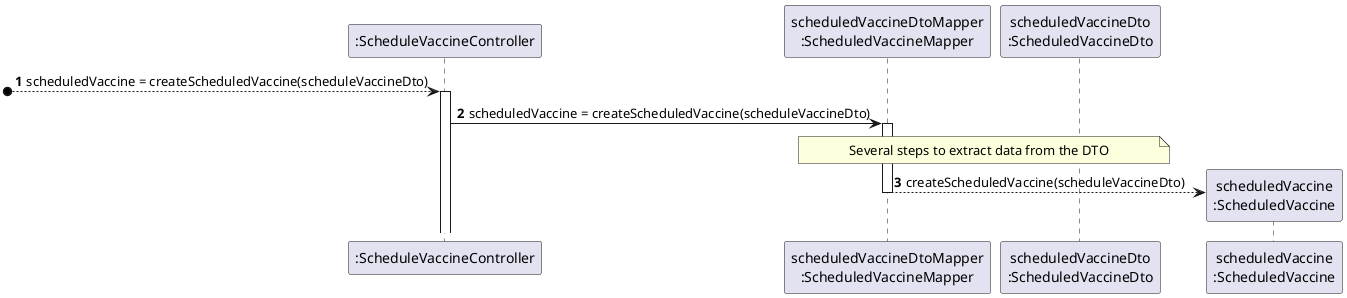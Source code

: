 @startuml

autonumber

participant ":ScheduleVaccineController" as CTRL
participant "scheduledVaccineDtoMapper\n:ScheduledVaccineMapper" as M
participant "scheduledVaccineDto\n:ScheduledVaccineDto" as DTO
participant "scheduledVaccine\n:ScheduledVaccine" as SV



[o--> CTRL : scheduledVaccine = createScheduledVaccine(scheduleVaccineDto)
activate CTRL
CTRL -> M : scheduledVaccine = createScheduledVaccine(scheduleVaccineDto)


activate M
note over M, DTO
Several steps to extract data from the DTO
end note
M ---> SV ** : createScheduledVaccine(scheduleVaccineDto)

deactivate M


@enduml
